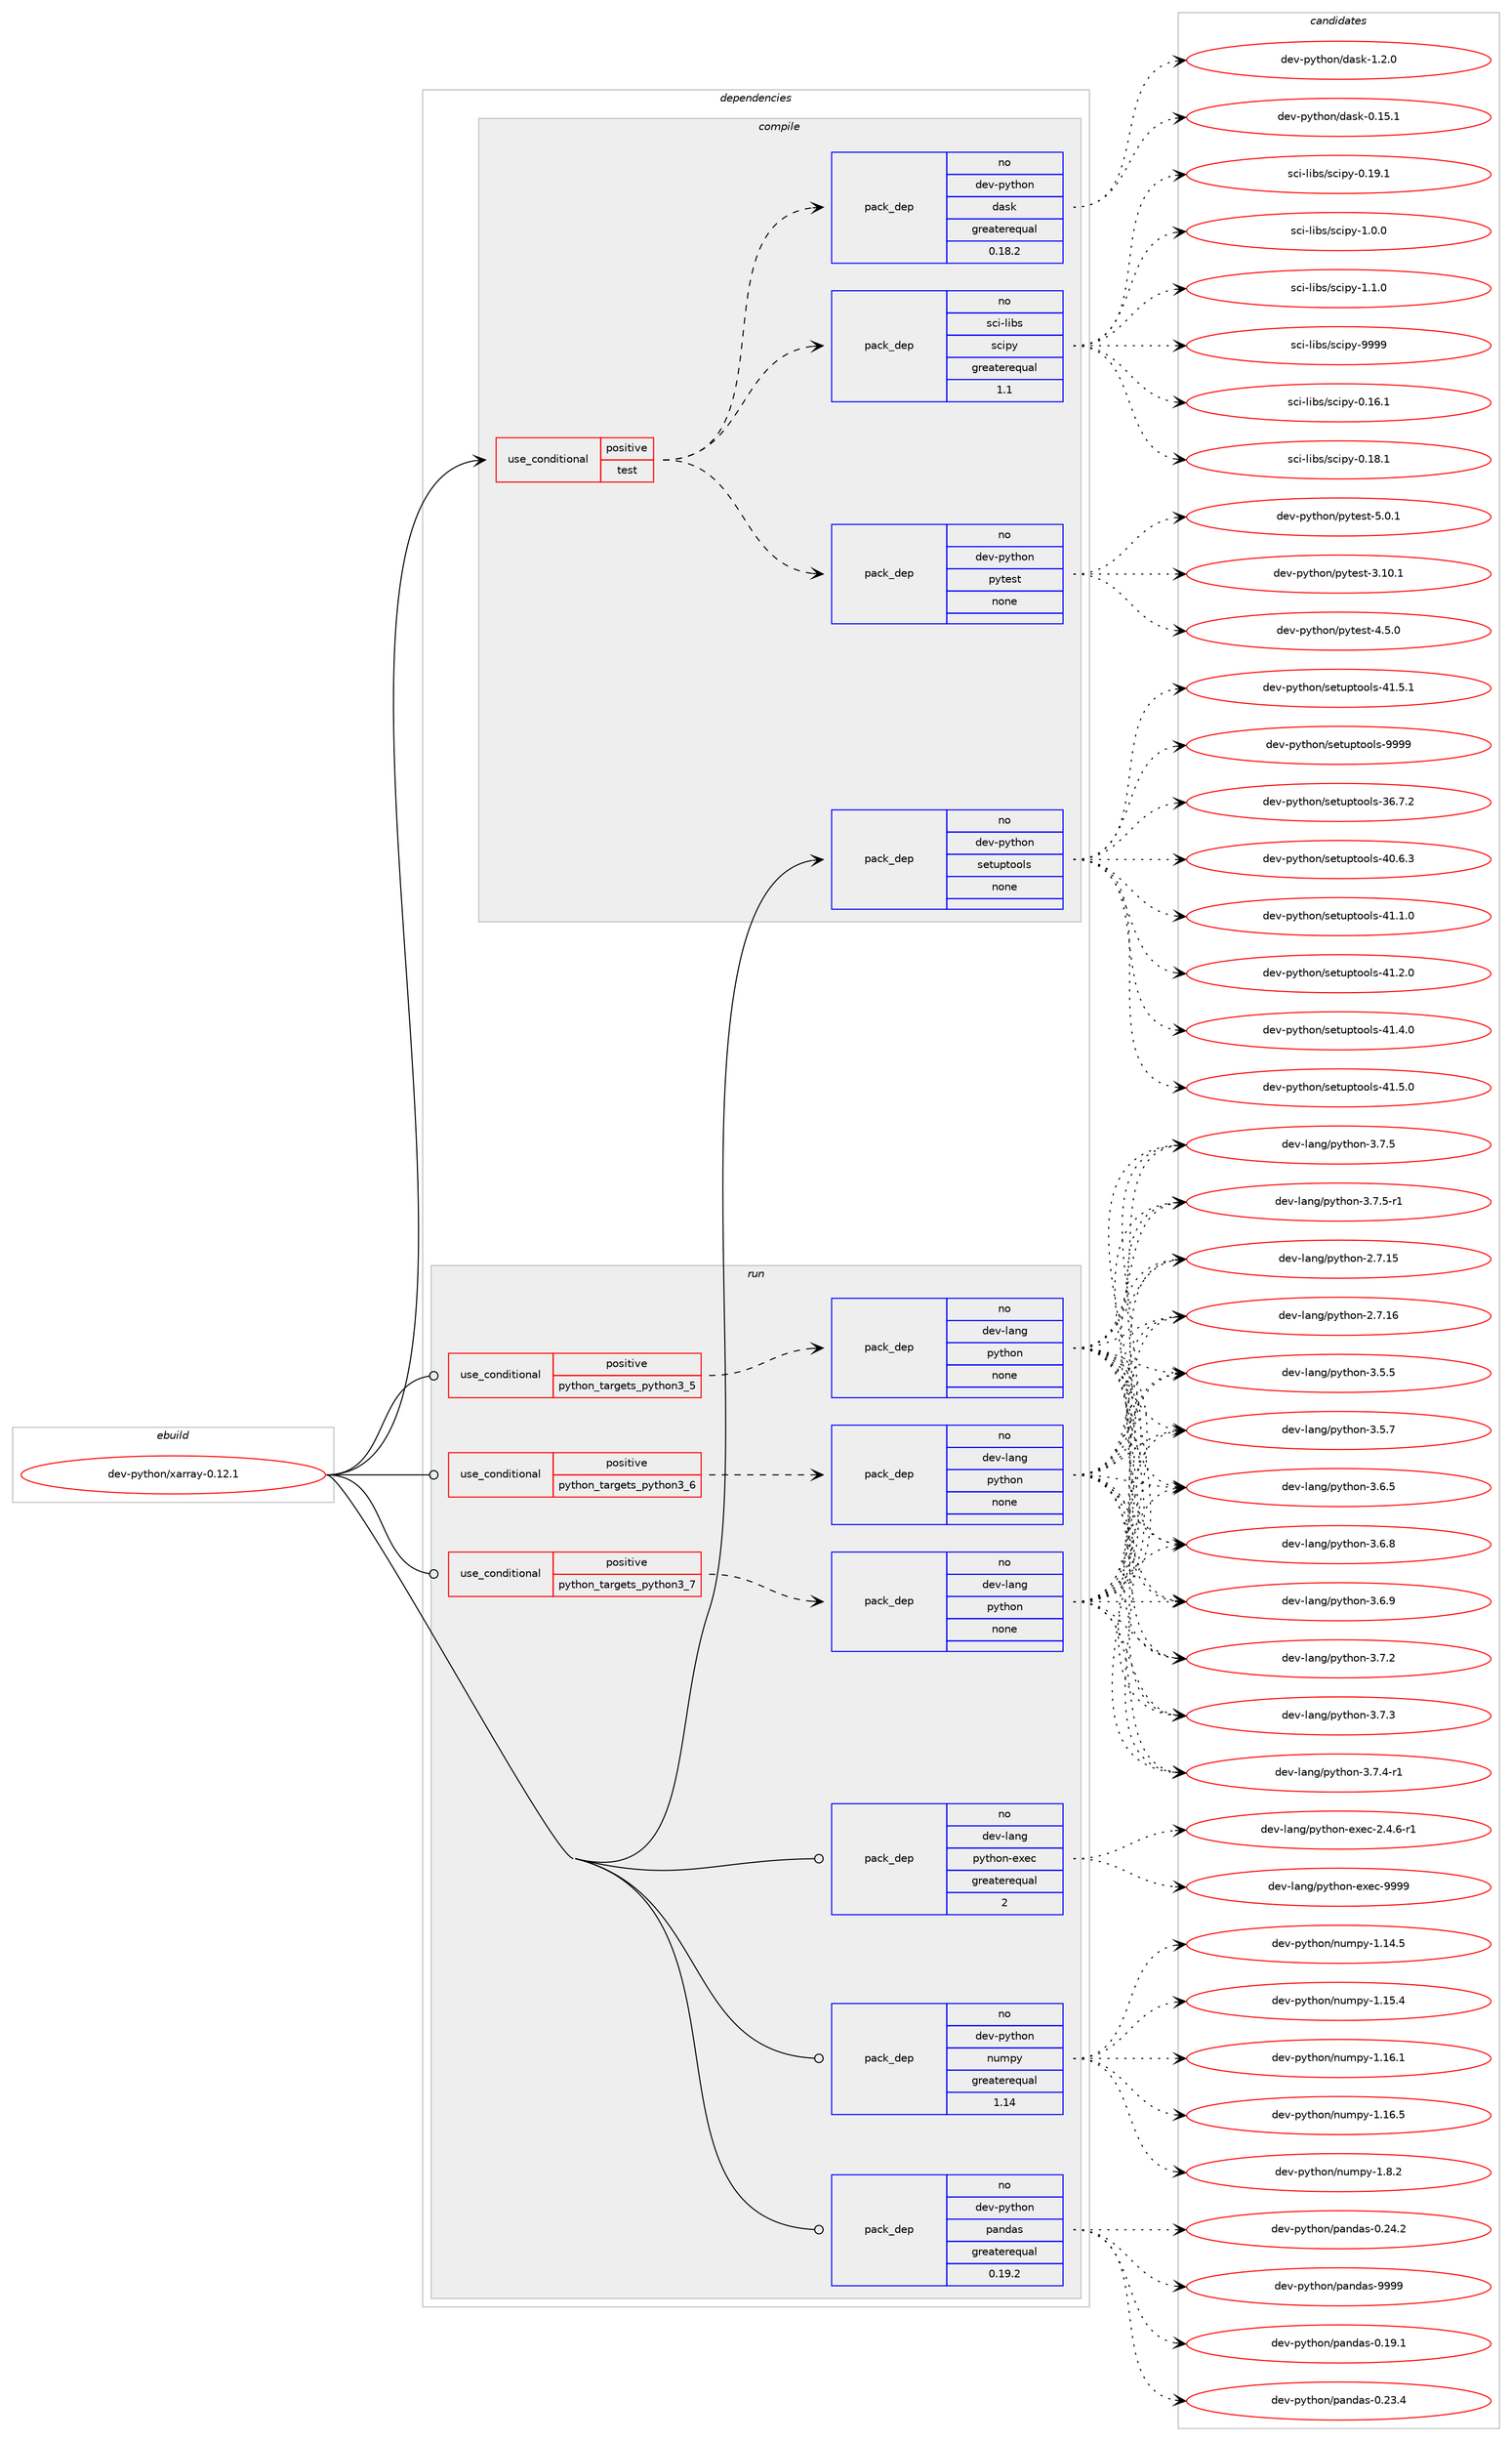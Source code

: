 digraph prolog {

# *************
# Graph options
# *************

newrank=true;
concentrate=true;
compound=true;
graph [rankdir=LR,fontname=Helvetica,fontsize=10,ranksep=1.5];#, ranksep=2.5, nodesep=0.2];
edge  [arrowhead=vee];
node  [fontname=Helvetica,fontsize=10];

# **********
# The ebuild
# **********

subgraph cluster_leftcol {
color=gray;
rank=same;
label=<<i>ebuild</i>>;
id [label="dev-python/xarray-0.12.1", color=red, width=4, href="../dev-python/xarray-0.12.1.svg"];
}

# ****************
# The dependencies
# ****************

subgraph cluster_midcol {
color=gray;
label=<<i>dependencies</i>>;
subgraph cluster_compile {
fillcolor="#eeeeee";
style=filled;
label=<<i>compile</i>>;
subgraph cond151635 {
dependency644454 [label=<<TABLE BORDER="0" CELLBORDER="1" CELLSPACING="0" CELLPADDING="4"><TR><TD ROWSPAN="3" CELLPADDING="10">use_conditional</TD></TR><TR><TD>positive</TD></TR><TR><TD>test</TD></TR></TABLE>>, shape=none, color=red];
subgraph pack480930 {
dependency644455 [label=<<TABLE BORDER="0" CELLBORDER="1" CELLSPACING="0" CELLPADDING="4" WIDTH="220"><TR><TD ROWSPAN="6" CELLPADDING="30">pack_dep</TD></TR><TR><TD WIDTH="110">no</TD></TR><TR><TD>dev-python</TD></TR><TR><TD>dask</TD></TR><TR><TD>greaterequal</TD></TR><TR><TD>0.18.2</TD></TR></TABLE>>, shape=none, color=blue];
}
dependency644454:e -> dependency644455:w [weight=20,style="dashed",arrowhead="vee"];
subgraph pack480931 {
dependency644456 [label=<<TABLE BORDER="0" CELLBORDER="1" CELLSPACING="0" CELLPADDING="4" WIDTH="220"><TR><TD ROWSPAN="6" CELLPADDING="30">pack_dep</TD></TR><TR><TD WIDTH="110">no</TD></TR><TR><TD>dev-python</TD></TR><TR><TD>pytest</TD></TR><TR><TD>none</TD></TR><TR><TD></TD></TR></TABLE>>, shape=none, color=blue];
}
dependency644454:e -> dependency644456:w [weight=20,style="dashed",arrowhead="vee"];
subgraph pack480932 {
dependency644457 [label=<<TABLE BORDER="0" CELLBORDER="1" CELLSPACING="0" CELLPADDING="4" WIDTH="220"><TR><TD ROWSPAN="6" CELLPADDING="30">pack_dep</TD></TR><TR><TD WIDTH="110">no</TD></TR><TR><TD>sci-libs</TD></TR><TR><TD>scipy</TD></TR><TR><TD>greaterequal</TD></TR><TR><TD>1.1</TD></TR></TABLE>>, shape=none, color=blue];
}
dependency644454:e -> dependency644457:w [weight=20,style="dashed",arrowhead="vee"];
}
id:e -> dependency644454:w [weight=20,style="solid",arrowhead="vee"];
subgraph pack480933 {
dependency644458 [label=<<TABLE BORDER="0" CELLBORDER="1" CELLSPACING="0" CELLPADDING="4" WIDTH="220"><TR><TD ROWSPAN="6" CELLPADDING="30">pack_dep</TD></TR><TR><TD WIDTH="110">no</TD></TR><TR><TD>dev-python</TD></TR><TR><TD>setuptools</TD></TR><TR><TD>none</TD></TR><TR><TD></TD></TR></TABLE>>, shape=none, color=blue];
}
id:e -> dependency644458:w [weight=20,style="solid",arrowhead="vee"];
}
subgraph cluster_compileandrun {
fillcolor="#eeeeee";
style=filled;
label=<<i>compile and run</i>>;
}
subgraph cluster_run {
fillcolor="#eeeeee";
style=filled;
label=<<i>run</i>>;
subgraph cond151636 {
dependency644459 [label=<<TABLE BORDER="0" CELLBORDER="1" CELLSPACING="0" CELLPADDING="4"><TR><TD ROWSPAN="3" CELLPADDING="10">use_conditional</TD></TR><TR><TD>positive</TD></TR><TR><TD>python_targets_python3_5</TD></TR></TABLE>>, shape=none, color=red];
subgraph pack480934 {
dependency644460 [label=<<TABLE BORDER="0" CELLBORDER="1" CELLSPACING="0" CELLPADDING="4" WIDTH="220"><TR><TD ROWSPAN="6" CELLPADDING="30">pack_dep</TD></TR><TR><TD WIDTH="110">no</TD></TR><TR><TD>dev-lang</TD></TR><TR><TD>python</TD></TR><TR><TD>none</TD></TR><TR><TD></TD></TR></TABLE>>, shape=none, color=blue];
}
dependency644459:e -> dependency644460:w [weight=20,style="dashed",arrowhead="vee"];
}
id:e -> dependency644459:w [weight=20,style="solid",arrowhead="odot"];
subgraph cond151637 {
dependency644461 [label=<<TABLE BORDER="0" CELLBORDER="1" CELLSPACING="0" CELLPADDING="4"><TR><TD ROWSPAN="3" CELLPADDING="10">use_conditional</TD></TR><TR><TD>positive</TD></TR><TR><TD>python_targets_python3_6</TD></TR></TABLE>>, shape=none, color=red];
subgraph pack480935 {
dependency644462 [label=<<TABLE BORDER="0" CELLBORDER="1" CELLSPACING="0" CELLPADDING="4" WIDTH="220"><TR><TD ROWSPAN="6" CELLPADDING="30">pack_dep</TD></TR><TR><TD WIDTH="110">no</TD></TR><TR><TD>dev-lang</TD></TR><TR><TD>python</TD></TR><TR><TD>none</TD></TR><TR><TD></TD></TR></TABLE>>, shape=none, color=blue];
}
dependency644461:e -> dependency644462:w [weight=20,style="dashed",arrowhead="vee"];
}
id:e -> dependency644461:w [weight=20,style="solid",arrowhead="odot"];
subgraph cond151638 {
dependency644463 [label=<<TABLE BORDER="0" CELLBORDER="1" CELLSPACING="0" CELLPADDING="4"><TR><TD ROWSPAN="3" CELLPADDING="10">use_conditional</TD></TR><TR><TD>positive</TD></TR><TR><TD>python_targets_python3_7</TD></TR></TABLE>>, shape=none, color=red];
subgraph pack480936 {
dependency644464 [label=<<TABLE BORDER="0" CELLBORDER="1" CELLSPACING="0" CELLPADDING="4" WIDTH="220"><TR><TD ROWSPAN="6" CELLPADDING="30">pack_dep</TD></TR><TR><TD WIDTH="110">no</TD></TR><TR><TD>dev-lang</TD></TR><TR><TD>python</TD></TR><TR><TD>none</TD></TR><TR><TD></TD></TR></TABLE>>, shape=none, color=blue];
}
dependency644463:e -> dependency644464:w [weight=20,style="dashed",arrowhead="vee"];
}
id:e -> dependency644463:w [weight=20,style="solid",arrowhead="odot"];
subgraph pack480937 {
dependency644465 [label=<<TABLE BORDER="0" CELLBORDER="1" CELLSPACING="0" CELLPADDING="4" WIDTH="220"><TR><TD ROWSPAN="6" CELLPADDING="30">pack_dep</TD></TR><TR><TD WIDTH="110">no</TD></TR><TR><TD>dev-lang</TD></TR><TR><TD>python-exec</TD></TR><TR><TD>greaterequal</TD></TR><TR><TD>2</TD></TR></TABLE>>, shape=none, color=blue];
}
id:e -> dependency644465:w [weight=20,style="solid",arrowhead="odot"];
subgraph pack480938 {
dependency644466 [label=<<TABLE BORDER="0" CELLBORDER="1" CELLSPACING="0" CELLPADDING="4" WIDTH="220"><TR><TD ROWSPAN="6" CELLPADDING="30">pack_dep</TD></TR><TR><TD WIDTH="110">no</TD></TR><TR><TD>dev-python</TD></TR><TR><TD>numpy</TD></TR><TR><TD>greaterequal</TD></TR><TR><TD>1.14</TD></TR></TABLE>>, shape=none, color=blue];
}
id:e -> dependency644466:w [weight=20,style="solid",arrowhead="odot"];
subgraph pack480939 {
dependency644467 [label=<<TABLE BORDER="0" CELLBORDER="1" CELLSPACING="0" CELLPADDING="4" WIDTH="220"><TR><TD ROWSPAN="6" CELLPADDING="30">pack_dep</TD></TR><TR><TD WIDTH="110">no</TD></TR><TR><TD>dev-python</TD></TR><TR><TD>pandas</TD></TR><TR><TD>greaterequal</TD></TR><TR><TD>0.19.2</TD></TR></TABLE>>, shape=none, color=blue];
}
id:e -> dependency644467:w [weight=20,style="solid",arrowhead="odot"];
}
}

# **************
# The candidates
# **************

subgraph cluster_choices {
rank=same;
color=gray;
label=<<i>candidates</i>>;

subgraph choice480930 {
color=black;
nodesep=1;
choice10010111845112121116104111110471009711510745484649534649 [label="dev-python/dask-0.15.1", color=red, width=4,href="../dev-python/dask-0.15.1.svg"];
choice100101118451121211161041111104710097115107454946504648 [label="dev-python/dask-1.2.0", color=red, width=4,href="../dev-python/dask-1.2.0.svg"];
dependency644455:e -> choice10010111845112121116104111110471009711510745484649534649:w [style=dotted,weight="100"];
dependency644455:e -> choice100101118451121211161041111104710097115107454946504648:w [style=dotted,weight="100"];
}
subgraph choice480931 {
color=black;
nodesep=1;
choice100101118451121211161041111104711212111610111511645514649484649 [label="dev-python/pytest-3.10.1", color=red, width=4,href="../dev-python/pytest-3.10.1.svg"];
choice1001011184511212111610411111047112121116101115116455246534648 [label="dev-python/pytest-4.5.0", color=red, width=4,href="../dev-python/pytest-4.5.0.svg"];
choice1001011184511212111610411111047112121116101115116455346484649 [label="dev-python/pytest-5.0.1", color=red, width=4,href="../dev-python/pytest-5.0.1.svg"];
dependency644456:e -> choice100101118451121211161041111104711212111610111511645514649484649:w [style=dotted,weight="100"];
dependency644456:e -> choice1001011184511212111610411111047112121116101115116455246534648:w [style=dotted,weight="100"];
dependency644456:e -> choice1001011184511212111610411111047112121116101115116455346484649:w [style=dotted,weight="100"];
}
subgraph choice480932 {
color=black;
nodesep=1;
choice115991054510810598115471159910511212145484649544649 [label="sci-libs/scipy-0.16.1", color=red, width=4,href="../sci-libs/scipy-0.16.1.svg"];
choice115991054510810598115471159910511212145484649564649 [label="sci-libs/scipy-0.18.1", color=red, width=4,href="../sci-libs/scipy-0.18.1.svg"];
choice115991054510810598115471159910511212145484649574649 [label="sci-libs/scipy-0.19.1", color=red, width=4,href="../sci-libs/scipy-0.19.1.svg"];
choice1159910545108105981154711599105112121454946484648 [label="sci-libs/scipy-1.0.0", color=red, width=4,href="../sci-libs/scipy-1.0.0.svg"];
choice1159910545108105981154711599105112121454946494648 [label="sci-libs/scipy-1.1.0", color=red, width=4,href="../sci-libs/scipy-1.1.0.svg"];
choice11599105451081059811547115991051121214557575757 [label="sci-libs/scipy-9999", color=red, width=4,href="../sci-libs/scipy-9999.svg"];
dependency644457:e -> choice115991054510810598115471159910511212145484649544649:w [style=dotted,weight="100"];
dependency644457:e -> choice115991054510810598115471159910511212145484649564649:w [style=dotted,weight="100"];
dependency644457:e -> choice115991054510810598115471159910511212145484649574649:w [style=dotted,weight="100"];
dependency644457:e -> choice1159910545108105981154711599105112121454946484648:w [style=dotted,weight="100"];
dependency644457:e -> choice1159910545108105981154711599105112121454946494648:w [style=dotted,weight="100"];
dependency644457:e -> choice11599105451081059811547115991051121214557575757:w [style=dotted,weight="100"];
}
subgraph choice480933 {
color=black;
nodesep=1;
choice100101118451121211161041111104711510111611711211611111110811545515446554650 [label="dev-python/setuptools-36.7.2", color=red, width=4,href="../dev-python/setuptools-36.7.2.svg"];
choice100101118451121211161041111104711510111611711211611111110811545524846544651 [label="dev-python/setuptools-40.6.3", color=red, width=4,href="../dev-python/setuptools-40.6.3.svg"];
choice100101118451121211161041111104711510111611711211611111110811545524946494648 [label="dev-python/setuptools-41.1.0", color=red, width=4,href="../dev-python/setuptools-41.1.0.svg"];
choice100101118451121211161041111104711510111611711211611111110811545524946504648 [label="dev-python/setuptools-41.2.0", color=red, width=4,href="../dev-python/setuptools-41.2.0.svg"];
choice100101118451121211161041111104711510111611711211611111110811545524946524648 [label="dev-python/setuptools-41.4.0", color=red, width=4,href="../dev-python/setuptools-41.4.0.svg"];
choice100101118451121211161041111104711510111611711211611111110811545524946534648 [label="dev-python/setuptools-41.5.0", color=red, width=4,href="../dev-python/setuptools-41.5.0.svg"];
choice100101118451121211161041111104711510111611711211611111110811545524946534649 [label="dev-python/setuptools-41.5.1", color=red, width=4,href="../dev-python/setuptools-41.5.1.svg"];
choice10010111845112121116104111110471151011161171121161111111081154557575757 [label="dev-python/setuptools-9999", color=red, width=4,href="../dev-python/setuptools-9999.svg"];
dependency644458:e -> choice100101118451121211161041111104711510111611711211611111110811545515446554650:w [style=dotted,weight="100"];
dependency644458:e -> choice100101118451121211161041111104711510111611711211611111110811545524846544651:w [style=dotted,weight="100"];
dependency644458:e -> choice100101118451121211161041111104711510111611711211611111110811545524946494648:w [style=dotted,weight="100"];
dependency644458:e -> choice100101118451121211161041111104711510111611711211611111110811545524946504648:w [style=dotted,weight="100"];
dependency644458:e -> choice100101118451121211161041111104711510111611711211611111110811545524946524648:w [style=dotted,weight="100"];
dependency644458:e -> choice100101118451121211161041111104711510111611711211611111110811545524946534648:w [style=dotted,weight="100"];
dependency644458:e -> choice100101118451121211161041111104711510111611711211611111110811545524946534649:w [style=dotted,weight="100"];
dependency644458:e -> choice10010111845112121116104111110471151011161171121161111111081154557575757:w [style=dotted,weight="100"];
}
subgraph choice480934 {
color=black;
nodesep=1;
choice10010111845108971101034711212111610411111045504655464953 [label="dev-lang/python-2.7.15", color=red, width=4,href="../dev-lang/python-2.7.15.svg"];
choice10010111845108971101034711212111610411111045504655464954 [label="dev-lang/python-2.7.16", color=red, width=4,href="../dev-lang/python-2.7.16.svg"];
choice100101118451089711010347112121116104111110455146534653 [label="dev-lang/python-3.5.5", color=red, width=4,href="../dev-lang/python-3.5.5.svg"];
choice100101118451089711010347112121116104111110455146534655 [label="dev-lang/python-3.5.7", color=red, width=4,href="../dev-lang/python-3.5.7.svg"];
choice100101118451089711010347112121116104111110455146544653 [label="dev-lang/python-3.6.5", color=red, width=4,href="../dev-lang/python-3.6.5.svg"];
choice100101118451089711010347112121116104111110455146544656 [label="dev-lang/python-3.6.8", color=red, width=4,href="../dev-lang/python-3.6.8.svg"];
choice100101118451089711010347112121116104111110455146544657 [label="dev-lang/python-3.6.9", color=red, width=4,href="../dev-lang/python-3.6.9.svg"];
choice100101118451089711010347112121116104111110455146554650 [label="dev-lang/python-3.7.2", color=red, width=4,href="../dev-lang/python-3.7.2.svg"];
choice100101118451089711010347112121116104111110455146554651 [label="dev-lang/python-3.7.3", color=red, width=4,href="../dev-lang/python-3.7.3.svg"];
choice1001011184510897110103471121211161041111104551465546524511449 [label="dev-lang/python-3.7.4-r1", color=red, width=4,href="../dev-lang/python-3.7.4-r1.svg"];
choice100101118451089711010347112121116104111110455146554653 [label="dev-lang/python-3.7.5", color=red, width=4,href="../dev-lang/python-3.7.5.svg"];
choice1001011184510897110103471121211161041111104551465546534511449 [label="dev-lang/python-3.7.5-r1", color=red, width=4,href="../dev-lang/python-3.7.5-r1.svg"];
dependency644460:e -> choice10010111845108971101034711212111610411111045504655464953:w [style=dotted,weight="100"];
dependency644460:e -> choice10010111845108971101034711212111610411111045504655464954:w [style=dotted,weight="100"];
dependency644460:e -> choice100101118451089711010347112121116104111110455146534653:w [style=dotted,weight="100"];
dependency644460:e -> choice100101118451089711010347112121116104111110455146534655:w [style=dotted,weight="100"];
dependency644460:e -> choice100101118451089711010347112121116104111110455146544653:w [style=dotted,weight="100"];
dependency644460:e -> choice100101118451089711010347112121116104111110455146544656:w [style=dotted,weight="100"];
dependency644460:e -> choice100101118451089711010347112121116104111110455146544657:w [style=dotted,weight="100"];
dependency644460:e -> choice100101118451089711010347112121116104111110455146554650:w [style=dotted,weight="100"];
dependency644460:e -> choice100101118451089711010347112121116104111110455146554651:w [style=dotted,weight="100"];
dependency644460:e -> choice1001011184510897110103471121211161041111104551465546524511449:w [style=dotted,weight="100"];
dependency644460:e -> choice100101118451089711010347112121116104111110455146554653:w [style=dotted,weight="100"];
dependency644460:e -> choice1001011184510897110103471121211161041111104551465546534511449:w [style=dotted,weight="100"];
}
subgraph choice480935 {
color=black;
nodesep=1;
choice10010111845108971101034711212111610411111045504655464953 [label="dev-lang/python-2.7.15", color=red, width=4,href="../dev-lang/python-2.7.15.svg"];
choice10010111845108971101034711212111610411111045504655464954 [label="dev-lang/python-2.7.16", color=red, width=4,href="../dev-lang/python-2.7.16.svg"];
choice100101118451089711010347112121116104111110455146534653 [label="dev-lang/python-3.5.5", color=red, width=4,href="../dev-lang/python-3.5.5.svg"];
choice100101118451089711010347112121116104111110455146534655 [label="dev-lang/python-3.5.7", color=red, width=4,href="../dev-lang/python-3.5.7.svg"];
choice100101118451089711010347112121116104111110455146544653 [label="dev-lang/python-3.6.5", color=red, width=4,href="../dev-lang/python-3.6.5.svg"];
choice100101118451089711010347112121116104111110455146544656 [label="dev-lang/python-3.6.8", color=red, width=4,href="../dev-lang/python-3.6.8.svg"];
choice100101118451089711010347112121116104111110455146544657 [label="dev-lang/python-3.6.9", color=red, width=4,href="../dev-lang/python-3.6.9.svg"];
choice100101118451089711010347112121116104111110455146554650 [label="dev-lang/python-3.7.2", color=red, width=4,href="../dev-lang/python-3.7.2.svg"];
choice100101118451089711010347112121116104111110455146554651 [label="dev-lang/python-3.7.3", color=red, width=4,href="../dev-lang/python-3.7.3.svg"];
choice1001011184510897110103471121211161041111104551465546524511449 [label="dev-lang/python-3.7.4-r1", color=red, width=4,href="../dev-lang/python-3.7.4-r1.svg"];
choice100101118451089711010347112121116104111110455146554653 [label="dev-lang/python-3.7.5", color=red, width=4,href="../dev-lang/python-3.7.5.svg"];
choice1001011184510897110103471121211161041111104551465546534511449 [label="dev-lang/python-3.7.5-r1", color=red, width=4,href="../dev-lang/python-3.7.5-r1.svg"];
dependency644462:e -> choice10010111845108971101034711212111610411111045504655464953:w [style=dotted,weight="100"];
dependency644462:e -> choice10010111845108971101034711212111610411111045504655464954:w [style=dotted,weight="100"];
dependency644462:e -> choice100101118451089711010347112121116104111110455146534653:w [style=dotted,weight="100"];
dependency644462:e -> choice100101118451089711010347112121116104111110455146534655:w [style=dotted,weight="100"];
dependency644462:e -> choice100101118451089711010347112121116104111110455146544653:w [style=dotted,weight="100"];
dependency644462:e -> choice100101118451089711010347112121116104111110455146544656:w [style=dotted,weight="100"];
dependency644462:e -> choice100101118451089711010347112121116104111110455146544657:w [style=dotted,weight="100"];
dependency644462:e -> choice100101118451089711010347112121116104111110455146554650:w [style=dotted,weight="100"];
dependency644462:e -> choice100101118451089711010347112121116104111110455146554651:w [style=dotted,weight="100"];
dependency644462:e -> choice1001011184510897110103471121211161041111104551465546524511449:w [style=dotted,weight="100"];
dependency644462:e -> choice100101118451089711010347112121116104111110455146554653:w [style=dotted,weight="100"];
dependency644462:e -> choice1001011184510897110103471121211161041111104551465546534511449:w [style=dotted,weight="100"];
}
subgraph choice480936 {
color=black;
nodesep=1;
choice10010111845108971101034711212111610411111045504655464953 [label="dev-lang/python-2.7.15", color=red, width=4,href="../dev-lang/python-2.7.15.svg"];
choice10010111845108971101034711212111610411111045504655464954 [label="dev-lang/python-2.7.16", color=red, width=4,href="../dev-lang/python-2.7.16.svg"];
choice100101118451089711010347112121116104111110455146534653 [label="dev-lang/python-3.5.5", color=red, width=4,href="../dev-lang/python-3.5.5.svg"];
choice100101118451089711010347112121116104111110455146534655 [label="dev-lang/python-3.5.7", color=red, width=4,href="../dev-lang/python-3.5.7.svg"];
choice100101118451089711010347112121116104111110455146544653 [label="dev-lang/python-3.6.5", color=red, width=4,href="../dev-lang/python-3.6.5.svg"];
choice100101118451089711010347112121116104111110455146544656 [label="dev-lang/python-3.6.8", color=red, width=4,href="../dev-lang/python-3.6.8.svg"];
choice100101118451089711010347112121116104111110455146544657 [label="dev-lang/python-3.6.9", color=red, width=4,href="../dev-lang/python-3.6.9.svg"];
choice100101118451089711010347112121116104111110455146554650 [label="dev-lang/python-3.7.2", color=red, width=4,href="../dev-lang/python-3.7.2.svg"];
choice100101118451089711010347112121116104111110455146554651 [label="dev-lang/python-3.7.3", color=red, width=4,href="../dev-lang/python-3.7.3.svg"];
choice1001011184510897110103471121211161041111104551465546524511449 [label="dev-lang/python-3.7.4-r1", color=red, width=4,href="../dev-lang/python-3.7.4-r1.svg"];
choice100101118451089711010347112121116104111110455146554653 [label="dev-lang/python-3.7.5", color=red, width=4,href="../dev-lang/python-3.7.5.svg"];
choice1001011184510897110103471121211161041111104551465546534511449 [label="dev-lang/python-3.7.5-r1", color=red, width=4,href="../dev-lang/python-3.7.5-r1.svg"];
dependency644464:e -> choice10010111845108971101034711212111610411111045504655464953:w [style=dotted,weight="100"];
dependency644464:e -> choice10010111845108971101034711212111610411111045504655464954:w [style=dotted,weight="100"];
dependency644464:e -> choice100101118451089711010347112121116104111110455146534653:w [style=dotted,weight="100"];
dependency644464:e -> choice100101118451089711010347112121116104111110455146534655:w [style=dotted,weight="100"];
dependency644464:e -> choice100101118451089711010347112121116104111110455146544653:w [style=dotted,weight="100"];
dependency644464:e -> choice100101118451089711010347112121116104111110455146544656:w [style=dotted,weight="100"];
dependency644464:e -> choice100101118451089711010347112121116104111110455146544657:w [style=dotted,weight="100"];
dependency644464:e -> choice100101118451089711010347112121116104111110455146554650:w [style=dotted,weight="100"];
dependency644464:e -> choice100101118451089711010347112121116104111110455146554651:w [style=dotted,weight="100"];
dependency644464:e -> choice1001011184510897110103471121211161041111104551465546524511449:w [style=dotted,weight="100"];
dependency644464:e -> choice100101118451089711010347112121116104111110455146554653:w [style=dotted,weight="100"];
dependency644464:e -> choice1001011184510897110103471121211161041111104551465546534511449:w [style=dotted,weight="100"];
}
subgraph choice480937 {
color=black;
nodesep=1;
choice10010111845108971101034711212111610411111045101120101994550465246544511449 [label="dev-lang/python-exec-2.4.6-r1", color=red, width=4,href="../dev-lang/python-exec-2.4.6-r1.svg"];
choice10010111845108971101034711212111610411111045101120101994557575757 [label="dev-lang/python-exec-9999", color=red, width=4,href="../dev-lang/python-exec-9999.svg"];
dependency644465:e -> choice10010111845108971101034711212111610411111045101120101994550465246544511449:w [style=dotted,weight="100"];
dependency644465:e -> choice10010111845108971101034711212111610411111045101120101994557575757:w [style=dotted,weight="100"];
}
subgraph choice480938 {
color=black;
nodesep=1;
choice100101118451121211161041111104711011710911212145494649524653 [label="dev-python/numpy-1.14.5", color=red, width=4,href="../dev-python/numpy-1.14.5.svg"];
choice100101118451121211161041111104711011710911212145494649534652 [label="dev-python/numpy-1.15.4", color=red, width=4,href="../dev-python/numpy-1.15.4.svg"];
choice100101118451121211161041111104711011710911212145494649544649 [label="dev-python/numpy-1.16.1", color=red, width=4,href="../dev-python/numpy-1.16.1.svg"];
choice100101118451121211161041111104711011710911212145494649544653 [label="dev-python/numpy-1.16.5", color=red, width=4,href="../dev-python/numpy-1.16.5.svg"];
choice1001011184511212111610411111047110117109112121454946564650 [label="dev-python/numpy-1.8.2", color=red, width=4,href="../dev-python/numpy-1.8.2.svg"];
dependency644466:e -> choice100101118451121211161041111104711011710911212145494649524653:w [style=dotted,weight="100"];
dependency644466:e -> choice100101118451121211161041111104711011710911212145494649534652:w [style=dotted,weight="100"];
dependency644466:e -> choice100101118451121211161041111104711011710911212145494649544649:w [style=dotted,weight="100"];
dependency644466:e -> choice100101118451121211161041111104711011710911212145494649544653:w [style=dotted,weight="100"];
dependency644466:e -> choice1001011184511212111610411111047110117109112121454946564650:w [style=dotted,weight="100"];
}
subgraph choice480939 {
color=black;
nodesep=1;
choice1001011184511212111610411111047112971101009711545484649574649 [label="dev-python/pandas-0.19.1", color=red, width=4,href="../dev-python/pandas-0.19.1.svg"];
choice1001011184511212111610411111047112971101009711545484650514652 [label="dev-python/pandas-0.23.4", color=red, width=4,href="../dev-python/pandas-0.23.4.svg"];
choice1001011184511212111610411111047112971101009711545484650524650 [label="dev-python/pandas-0.24.2", color=red, width=4,href="../dev-python/pandas-0.24.2.svg"];
choice100101118451121211161041111104711297110100971154557575757 [label="dev-python/pandas-9999", color=red, width=4,href="../dev-python/pandas-9999.svg"];
dependency644467:e -> choice1001011184511212111610411111047112971101009711545484649574649:w [style=dotted,weight="100"];
dependency644467:e -> choice1001011184511212111610411111047112971101009711545484650514652:w [style=dotted,weight="100"];
dependency644467:e -> choice1001011184511212111610411111047112971101009711545484650524650:w [style=dotted,weight="100"];
dependency644467:e -> choice100101118451121211161041111104711297110100971154557575757:w [style=dotted,weight="100"];
}
}

}
